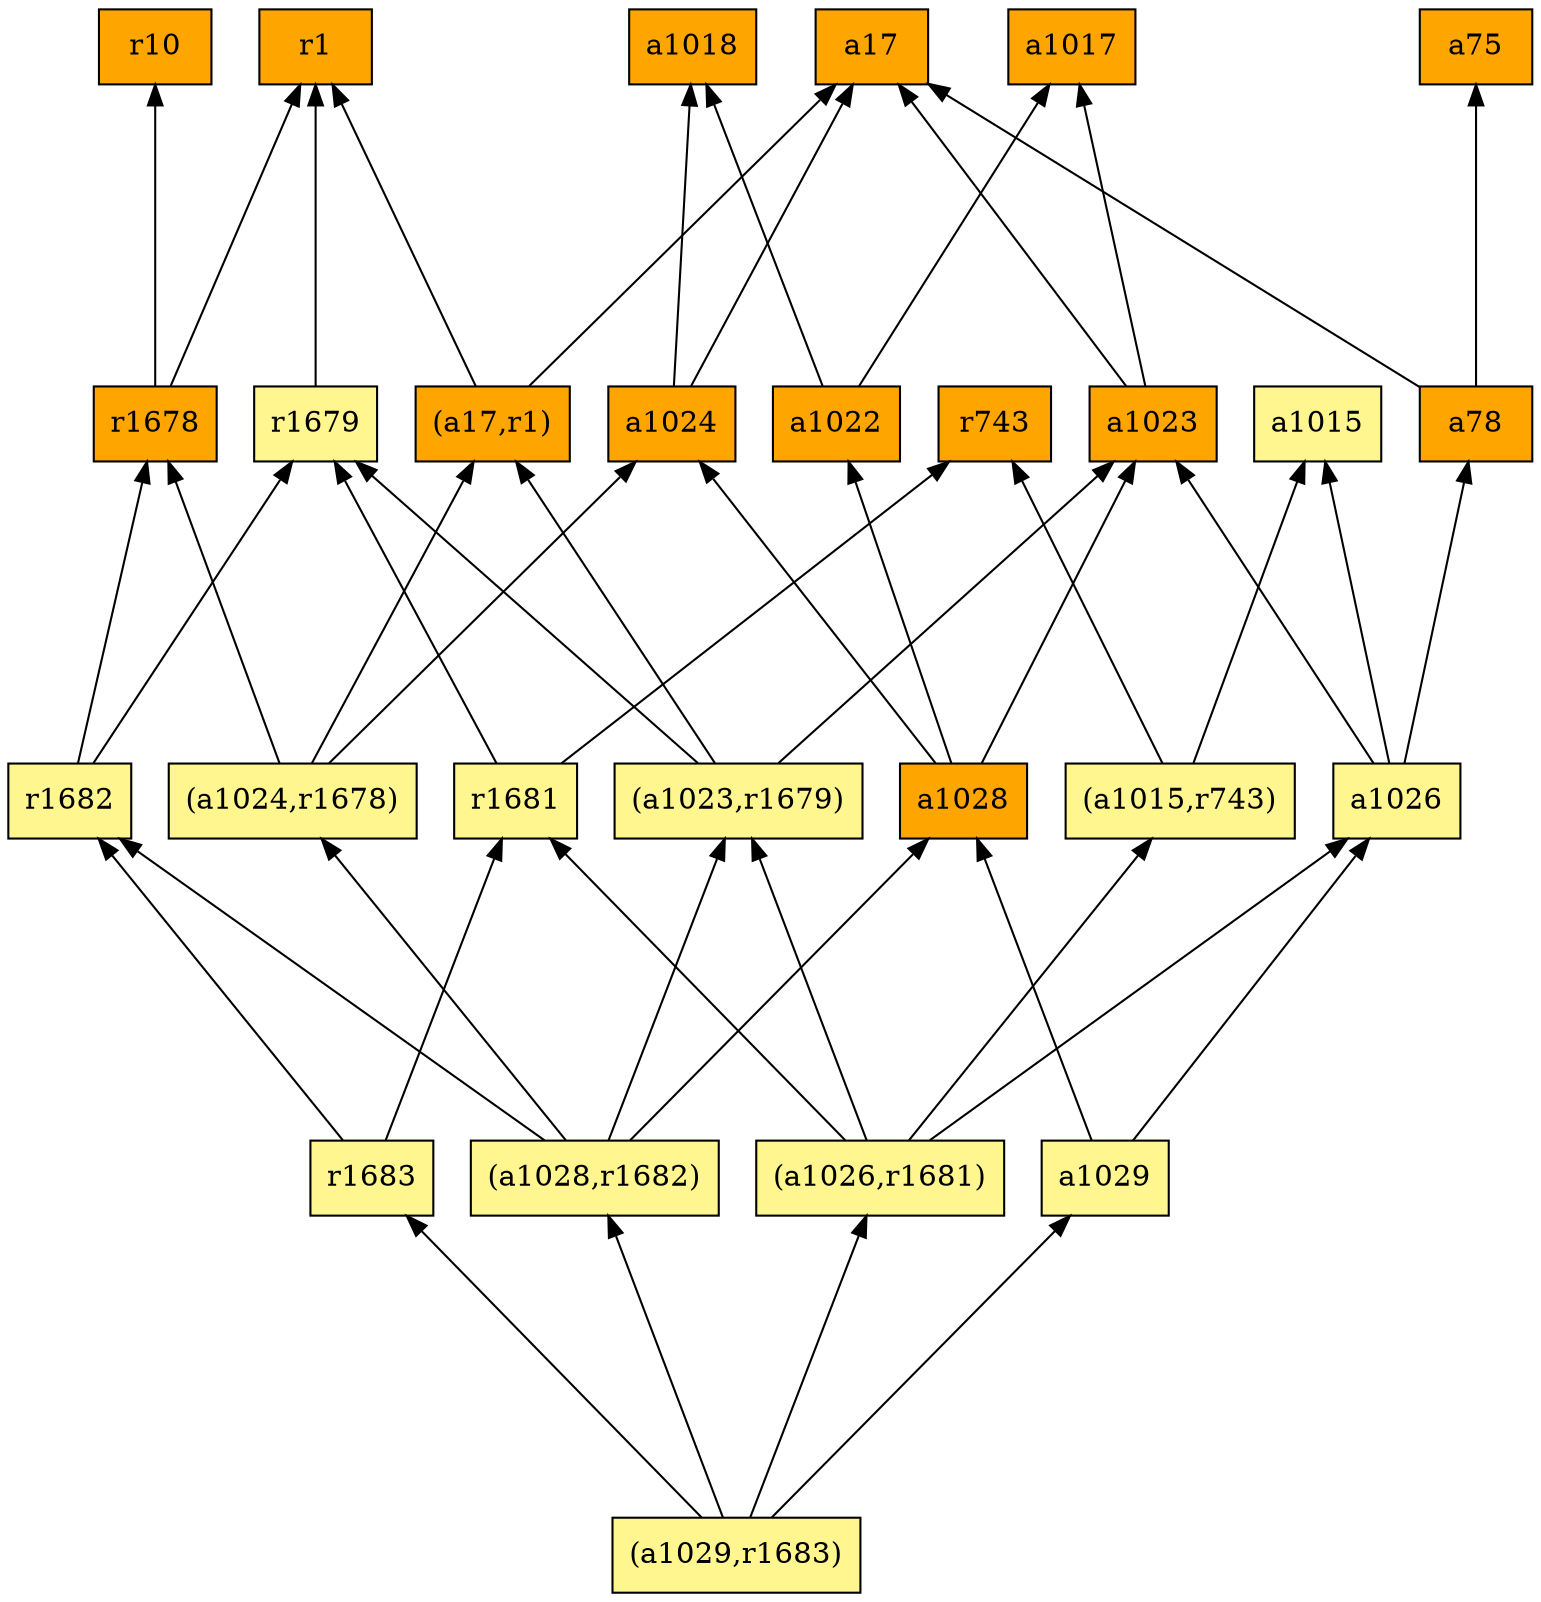 digraph G {
rankdir=BT;ranksep="2.0";
"r1678" [shape=record,fillcolor=orange,style=filled,label="{r1678}"];
"(a1015,r743)" [shape=record,fillcolor=khaki1,style=filled,label="{(a1015,r743)}"];
"a1024" [shape=record,fillcolor=orange,style=filled,label="{a1024}"];
"a75" [shape=record,fillcolor=orange,style=filled,label="{a75}"];
"(a1028,r1682)" [shape=record,fillcolor=khaki1,style=filled,label="{(a1028,r1682)}"];
"a1017" [shape=record,fillcolor=orange,style=filled,label="{a1017}"];
"(a1023,r1679)" [shape=record,fillcolor=khaki1,style=filled,label="{(a1023,r1679)}"];
"a17" [shape=record,fillcolor=orange,style=filled,label="{a17}"];
"a1026" [shape=record,fillcolor=khaki1,style=filled,label="{a1026}"];
"(a1029,r1683)" [shape=record,fillcolor=khaki1,style=filled,label="{(a1029,r1683)}"];
"a1015" [shape=record,fillcolor=khaki1,style=filled,label="{a1015}"];
"r1679" [shape=record,fillcolor=khaki1,style=filled,label="{r1679}"];
"(a1024,r1678)" [shape=record,fillcolor=khaki1,style=filled,label="{(a1024,r1678)}"];
"a1022" [shape=record,fillcolor=orange,style=filled,label="{a1022}"];
"(a17,r1)" [shape=record,fillcolor=orange,style=filled,label="{(a17,r1)}"];
"(a1026,r1681)" [shape=record,fillcolor=khaki1,style=filled,label="{(a1026,r1681)}"];
"a1029" [shape=record,fillcolor=khaki1,style=filled,label="{a1029}"];
"r1682" [shape=record,fillcolor=khaki1,style=filled,label="{r1682}"];
"r1681" [shape=record,fillcolor=khaki1,style=filled,label="{r1681}"];
"a78" [shape=record,fillcolor=orange,style=filled,label="{a78}"];
"r1683" [shape=record,fillcolor=khaki1,style=filled,label="{r1683}"];
"a1023" [shape=record,fillcolor=orange,style=filled,label="{a1023}"];
"r743" [shape=record,fillcolor=orange,style=filled,label="{r743}"];
"r1" [shape=record,fillcolor=orange,style=filled,label="{r1}"];
"a1028" [shape=record,fillcolor=orange,style=filled,label="{a1028}"];
"a1018" [shape=record,fillcolor=orange,style=filled,label="{a1018}"];
"r10" [shape=record,fillcolor=orange,style=filled,label="{r10}"];
"r1678" -> "r1"
"r1678" -> "r10"
"(a1015,r743)" -> "a1015"
"(a1015,r743)" -> "r743"
"a1024" -> "a1018"
"a1024" -> "a17"
"(a1028,r1682)" -> "r1682"
"(a1028,r1682)" -> "(a1023,r1679)"
"(a1028,r1682)" -> "a1028"
"(a1028,r1682)" -> "(a1024,r1678)"
"(a1023,r1679)" -> "r1679"
"(a1023,r1679)" -> "a1023"
"(a1023,r1679)" -> "(a17,r1)"
"a1026" -> "a78"
"a1026" -> "a1023"
"a1026" -> "a1015"
"(a1029,r1683)" -> "a1029"
"(a1029,r1683)" -> "(a1028,r1682)"
"(a1029,r1683)" -> "r1683"
"(a1029,r1683)" -> "(a1026,r1681)"
"r1679" -> "r1"
"(a1024,r1678)" -> "r1678"
"(a1024,r1678)" -> "a1024"
"(a1024,r1678)" -> "(a17,r1)"
"a1022" -> "a1017"
"a1022" -> "a1018"
"(a17,r1)" -> "r1"
"(a17,r1)" -> "a17"
"(a1026,r1681)" -> "(a1015,r743)"
"(a1026,r1681)" -> "r1681"
"(a1026,r1681)" -> "(a1023,r1679)"
"(a1026,r1681)" -> "a1026"
"a1029" -> "a1028"
"a1029" -> "a1026"
"r1682" -> "r1679"
"r1682" -> "r1678"
"r1681" -> "r1679"
"r1681" -> "r743"
"a78" -> "a75"
"a78" -> "a17"
"r1683" -> "r1682"
"r1683" -> "r1681"
"a1023" -> "a1017"
"a1023" -> "a17"
"a1028" -> "a1024"
"a1028" -> "a1023"
"a1028" -> "a1022"
}